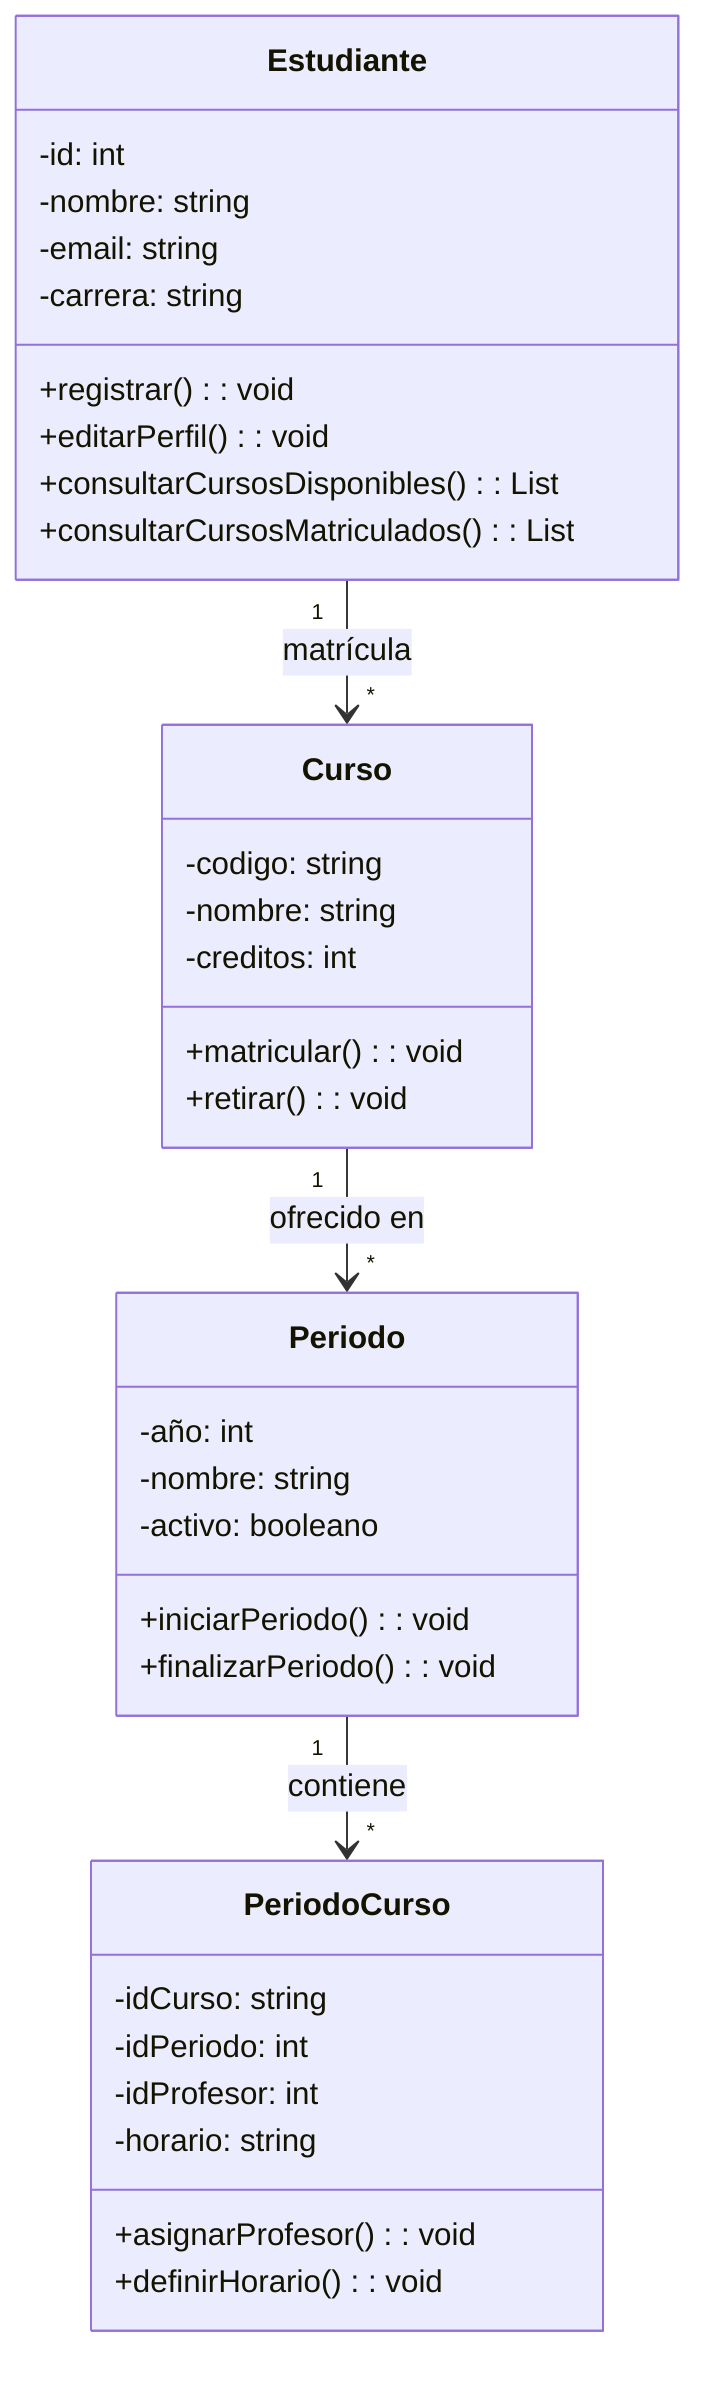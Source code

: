 classDiagram
    class Estudiante {
        -id: int
        -nombre: string
        -email: string
        -carrera: string
        +registrar(): void
        +editarPerfil(): void
        +consultarCursosDisponibles(): List<Curso>
        +consultarCursosMatriculados(): List<Curso>
    }
 
    class Curso {
        -codigo: string
        -nombre: string
        -creditos: int
        +matricular(): void
        +retirar(): void
    }
  

    class Periodo {
        -año: int
        -nombre: string
        -activo: booleano
        +iniciarPeriodo(): void
        +finalizarPeriodo(): void
    }

    class PeriodoCurso {
        -idCurso: string
        -idPeriodo: int
        -idProfesor: int
        -horario: string
        +asignarProfesor(): void
        +definirHorario(): void
    }
  
    Estudiante "1" --> "*" Curso : matrícula
    Curso  "1" --> "*" Periodo : ofrecido en 
    Periodo  "1" --> "*" PeriodoCurso : contiene